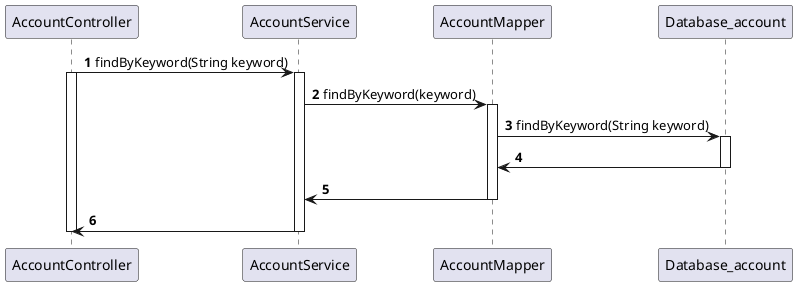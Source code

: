@startuml
'https://plantuml.com/sequence-diagram

autonumber

'AccountController -> AccountService:deleteAccount(String bankAccount)
'activate AccountController
'activate AccountService
'AccountService -> AccountMapper: findAccountByName(name)
'activate AccountMapper
'AccountMapper -> Database_account: findAccountByName(String name)
'activate Database_account
'Database_account -> AccountMapper
'deactivate Database_account
'AccountMapper -> AccountService
'deactivate AccountMapper
'AccountService -> AccountMapper: deleteByName(name)
'activate AccountMapper
'AccountMapper -> Database_account: deleteByName(String name)
'activate Database_account
'Database_account -> AccountMapper
'deactivate Database_account
'AccountMapper -> AccountService
'deactivate AccountMapper
'AccountService -> AccountController
'deactivate AccountService
'deactivate AccountController

'autonumber
'AccountController -> AccountService: updateAmount(String bankAccount,String transferAmount)
'activate AccountController
'activate AccountService
'AccountService -> AccountMapper: findAccountByName(name)
'activate AccountMapper
'AccountMapper -> Database_account: findAccountByName(String name)
'activate Database_account
'Database_account -> AccountMapper
'deactivate Database_account
'AccountMapper -> AccountService
'deactivate AccountMapper
'AccountService -> AccountMapper: updateAmount(account)
'activate AccountMapper
'AccountMapper -> Database_account: updateAmount(AccountPO account)
'activate Database_account
'Database_account -> AccountMapper
'deactivate Database_account
'AccountMapper -> AccountService
'deactivate AccountMapper
'AccountService -> AccountController
'deactivate AccountService
'deactivate AccountController

AccountController -> AccountService: findByKeyword(String keyword)
activate AccountService
activate AccountController
AccountService -> AccountMapper: findByKeyword(keyword)
activate AccountMapper
AccountMapper -> Database_account: findByKeyword(String keyword)
activate Database_account
Database_account -> AccountMapper
deactivate Database_account
AccountMapper -> AccountService
deactivate AccountMapper
AccountService -> AccountController
deactivate AccountController
deactivate AccountService

'AccountController -> AccountService: addAccount(accountVO)
'activate AccountService
'activate AccountController
'AccountService -> AccountMapper: addAccount(account)
'activate AccountMapper
'AccountMapper -> Database_account: addAccount(AccountPO account)
'activate Database_account
'Database_account -> AccountMapper
'deactivate Database_account
'AccountMapper -> AccountService
'deactivate AccountMapper
'AccountService -> AccountController
'deactivate AccountController
'deactivate AccountService

@enduml